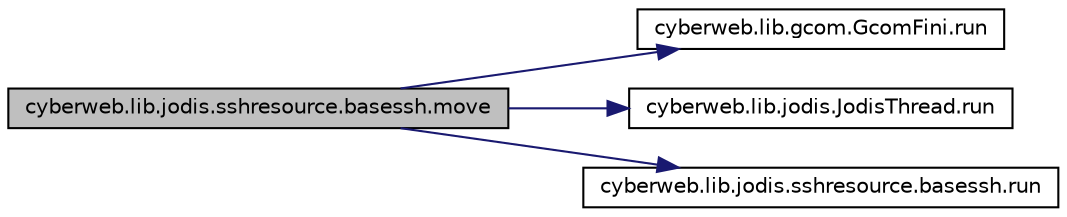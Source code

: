 digraph G
{
  edge [fontname="Helvetica",fontsize="10",labelfontname="Helvetica",labelfontsize="10"];
  node [fontname="Helvetica",fontsize="10",shape=record];
  rankdir="LR";
  Node1 [label="cyberweb.lib.jodis.sshresource.basessh.move",height=0.2,width=0.4,color="black", fillcolor="grey75", style="filled" fontcolor="black"];
  Node1 -> Node2 [color="midnightblue",fontsize="10",style="solid",fontname="Helvetica"];
  Node2 [label="cyberweb.lib.gcom.GcomFini.run",height=0.2,width=0.4,color="black", fillcolor="white", style="filled",URL="$classcyberweb_1_1lib_1_1gcom_1_1_gcom_fini.html#a115deebf91af89c918437aeda88ee765"];
  Node1 -> Node3 [color="midnightblue",fontsize="10",style="solid",fontname="Helvetica"];
  Node3 [label="cyberweb.lib.jodis.JodisThread.run",height=0.2,width=0.4,color="black", fillcolor="white", style="filled",URL="$classcyberweb_1_1lib_1_1jodis_1_1_jodis_thread.html#ad754eb7eaceb6983e8537c9aa6a7e19c"];
  Node1 -> Node4 [color="midnightblue",fontsize="10",style="solid",fontname="Helvetica"];
  Node4 [label="cyberweb.lib.jodis.sshresource.basessh.run",height=0.2,width=0.4,color="black", fillcolor="white", style="filled",URL="$classcyberweb_1_1lib_1_1jodis_1_1sshresource_1_1basessh.html#af91589fad4ef3f33ca8b7cf34cdb28dd"];
}
